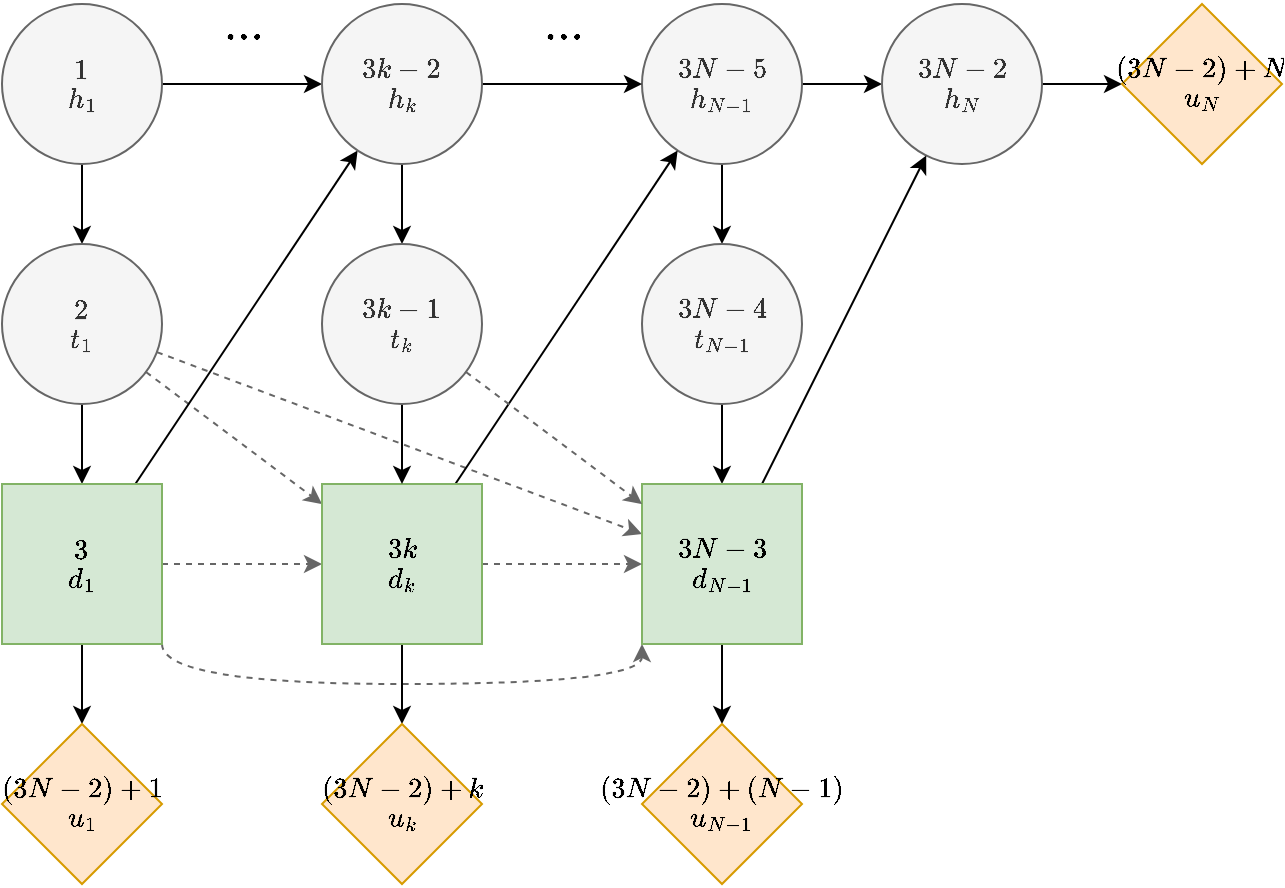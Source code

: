 <mxfile version="13.3.9" type="device"><diagram id="PqFtjmOYWVtcGjb9pnZ_" name="Page-1"><mxGraphModel dx="1422" dy="881" grid="1" gridSize="10" guides="1" tooltips="1" connect="1" arrows="1" fold="1" page="1" pageScale="1" pageWidth="850" pageHeight="1100" math="1" shadow="0"><root><mxCell id="0"/><mxCell id="1" parent="0"/><mxCell id="3s6wBR-B6PYDqLRQZSxy-1" style="edgeStyle=orthogonalEdgeStyle;rounded=0;orthogonalLoop=1;jettySize=auto;html=1;curved=1;" edge="1" parent="1" source="3s6wBR-B6PYDqLRQZSxy-3" target="3s6wBR-B6PYDqLRQZSxy-13"><mxGeometry relative="1" as="geometry"/></mxCell><mxCell id="3s6wBR-B6PYDqLRQZSxy-2" style="edgeStyle=none;rounded=0;orthogonalLoop=1;jettySize=auto;html=1;fontSize=20;" edge="1" parent="1" source="3s6wBR-B6PYDqLRQZSxy-3" target="3s6wBR-B6PYDqLRQZSxy-29"><mxGeometry relative="1" as="geometry"/></mxCell><mxCell id="3s6wBR-B6PYDqLRQZSxy-3" value="`1`&lt;br&gt;`h_1`" style="ellipse;whiteSpace=wrap;html=1;aspect=fixed;fillColor=#f5f5f5;strokeColor=#666666;fontColor=#333333;" vertex="1" parent="1"><mxGeometry x="40" y="40" width="80" height="80" as="geometry"/></mxCell><mxCell id="3s6wBR-B6PYDqLRQZSxy-4" style="edgeStyle=orthogonalEdgeStyle;rounded=0;orthogonalLoop=1;jettySize=auto;html=1;curved=1;" edge="1" parent="1" source="3s6wBR-B6PYDqLRQZSxy-6" target="3s6wBR-B6PYDqLRQZSxy-8"><mxGeometry relative="1" as="geometry"/></mxCell><mxCell id="3s6wBR-B6PYDqLRQZSxy-5" style="edgeStyle=orthogonalEdgeStyle;rounded=0;orthogonalLoop=1;jettySize=auto;html=1;curved=1;" edge="1" parent="1" source="3s6wBR-B6PYDqLRQZSxy-6" target="3s6wBR-B6PYDqLRQZSxy-15"><mxGeometry relative="1" as="geometry"/></mxCell><mxCell id="3s6wBR-B6PYDqLRQZSxy-6" value="`3N-5`&lt;br&gt;`h_{N-1}`" style="ellipse;whiteSpace=wrap;html=1;aspect=fixed;fillColor=#f5f5f5;strokeColor=#666666;fontColor=#333333;" vertex="1" parent="1"><mxGeometry x="360" y="40" width="80" height="80" as="geometry"/></mxCell><mxCell id="3s6wBR-B6PYDqLRQZSxy-7" style="edgeStyle=orthogonalEdgeStyle;rounded=0;orthogonalLoop=1;jettySize=auto;html=1;curved=1;" edge="1" parent="1" source="3s6wBR-B6PYDqLRQZSxy-8" target="3s6wBR-B6PYDqLRQZSxy-9"><mxGeometry relative="1" as="geometry"/></mxCell><mxCell id="3s6wBR-B6PYDqLRQZSxy-8" value="`3N-2`&lt;br&gt;`h_N`" style="ellipse;whiteSpace=wrap;html=1;aspect=fixed;fillColor=#f5f5f5;strokeColor=#666666;fontColor=#333333;" vertex="1" parent="1"><mxGeometry x="480" y="40" width="80" height="80" as="geometry"/></mxCell><mxCell id="3s6wBR-B6PYDqLRQZSxy-9" value="`(3N-2)+N&lt;br&gt;`&lt;br&gt;`u_N`" style="rhombus;whiteSpace=wrap;html=1;fontFamily=Helvetica;fontSize=12;fontColor=#000000;align=center;strokeColor=#d79b00;fillColor=#ffe6cc;" vertex="1" parent="1"><mxGeometry x="600" y="40" width="80" height="80" as="geometry"/></mxCell><mxCell id="3s6wBR-B6PYDqLRQZSxy-10" style="edgeStyle=orthogonalEdgeStyle;rounded=0;orthogonalLoop=1;jettySize=auto;html=1;curved=1;" edge="1" parent="1" source="3s6wBR-B6PYDqLRQZSxy-13" target="3s6wBR-B6PYDqLRQZSxy-21"><mxGeometry relative="1" as="geometry"/></mxCell><mxCell id="3s6wBR-B6PYDqLRQZSxy-11" style="edgeStyle=none;rounded=0;orthogonalLoop=1;jettySize=auto;html=1;fontSize=20;dashed=1;fillColor=#f5f5f5;strokeColor=#666666;" edge="1" parent="1" source="3s6wBR-B6PYDqLRQZSxy-13" target="3s6wBR-B6PYDqLRQZSxy-24"><mxGeometry relative="1" as="geometry"/></mxCell><mxCell id="3s6wBR-B6PYDqLRQZSxy-12" style="edgeStyle=none;rounded=0;orthogonalLoop=1;jettySize=auto;html=1;fontSize=20;dashed=1;fillColor=#f5f5f5;strokeColor=#666666;" edge="1" parent="1" source="3s6wBR-B6PYDqLRQZSxy-13" target="3s6wBR-B6PYDqLRQZSxy-34"><mxGeometry relative="1" as="geometry"/></mxCell><mxCell id="3s6wBR-B6PYDqLRQZSxy-13" value="&lt;div&gt;`2`&lt;/div&gt;&lt;div&gt;`t_1`&lt;br&gt;&lt;/div&gt;" style="ellipse;whiteSpace=wrap;html=1;aspect=fixed;fillColor=#f5f5f5;strokeColor=#666666;fontColor=#333333;" vertex="1" parent="1"><mxGeometry x="40" y="160" width="80" height="80" as="geometry"/></mxCell><mxCell id="3s6wBR-B6PYDqLRQZSxy-14" style="edgeStyle=orthogonalEdgeStyle;rounded=0;orthogonalLoop=1;jettySize=auto;html=1;curved=1;" edge="1" parent="1" source="3s6wBR-B6PYDqLRQZSxy-15" target="3s6wBR-B6PYDqLRQZSxy-24"><mxGeometry relative="1" as="geometry"/></mxCell><mxCell id="3s6wBR-B6PYDqLRQZSxy-15" value="`3N-4`&lt;br&gt;`t_{N-1}`" style="ellipse;whiteSpace=wrap;html=1;aspect=fixed;fillColor=#f5f5f5;strokeColor=#666666;fontColor=#333333;" vertex="1" parent="1"><mxGeometry x="360" y="160" width="80" height="80" as="geometry"/></mxCell><mxCell id="3s6wBR-B6PYDqLRQZSxy-16" style="edgeStyle=orthogonalEdgeStyle;rounded=0;orthogonalLoop=1;jettySize=auto;html=1;curved=1;" edge="1" parent="1" source="3s6wBR-B6PYDqLRQZSxy-21" target="3s6wBR-B6PYDqLRQZSxy-25"><mxGeometry relative="1" as="geometry"/></mxCell><mxCell id="3s6wBR-B6PYDqLRQZSxy-17" style="edgeStyle=orthogonalEdgeStyle;rounded=0;orthogonalLoop=1;jettySize=auto;html=1;exitX=1;exitY=1;exitDx=0;exitDy=0;entryX=0;entryY=1;entryDx=0;entryDy=0;curved=1;dashed=1;fillColor=#f5f5f5;strokeColor=#666666;" edge="1" parent="1" source="3s6wBR-B6PYDqLRQZSxy-21" target="3s6wBR-B6PYDqLRQZSxy-24"><mxGeometry relative="1" as="geometry"/></mxCell><mxCell id="3s6wBR-B6PYDqLRQZSxy-18" style="edgeStyle=none;rounded=0;orthogonalLoop=1;jettySize=auto;html=1;fontSize=20;dashed=1;fillColor=#f5f5f5;strokeColor=#666666;" edge="1" parent="1" source="3s6wBR-B6PYDqLRQZSxy-21" target="3s6wBR-B6PYDqLRQZSxy-34"><mxGeometry relative="1" as="geometry"/></mxCell><mxCell id="3s6wBR-B6PYDqLRQZSxy-19" value="`\ldots`" style="edgeLabel;html=1;align=center;verticalAlign=middle;resizable=0;points=[];fontSize=20;" vertex="1" connectable="0" parent="3s6wBR-B6PYDqLRQZSxy-18"><mxGeometry x="-0.271" y="1" relative="1" as="geometry"><mxPoint x="11.03" y="-269" as="offset"/></mxGeometry></mxCell><mxCell id="3s6wBR-B6PYDqLRQZSxy-20" style="edgeStyle=none;rounded=0;orthogonalLoop=1;jettySize=auto;html=1;fontSize=20;" edge="1" parent="1" source="3s6wBR-B6PYDqLRQZSxy-21" target="3s6wBR-B6PYDqLRQZSxy-29"><mxGeometry relative="1" as="geometry"/></mxCell><mxCell id="3s6wBR-B6PYDqLRQZSxy-21" value="`3`&lt;br&gt;`d_1`" style="whiteSpace=wrap;html=1;aspect=fixed;fontFamily=Helvetica;fontSize=12;fontColor=#000000;align=center;strokeColor=#82b366;fillColor=#d5e8d4;" vertex="1" parent="1"><mxGeometry x="40" y="280" width="80" height="80" as="geometry"/></mxCell><mxCell id="3s6wBR-B6PYDqLRQZSxy-22" style="edgeStyle=orthogonalEdgeStyle;rounded=0;orthogonalLoop=1;jettySize=auto;html=1;curved=1;" edge="1" parent="1" source="3s6wBR-B6PYDqLRQZSxy-24" target="3s6wBR-B6PYDqLRQZSxy-26"><mxGeometry relative="1" as="geometry"/></mxCell><mxCell id="3s6wBR-B6PYDqLRQZSxy-23" style="edgeStyle=none;rounded=0;orthogonalLoop=1;jettySize=auto;html=1;fontSize=20;" edge="1" parent="1" source="3s6wBR-B6PYDqLRQZSxy-24" target="3s6wBR-B6PYDqLRQZSxy-8"><mxGeometry relative="1" as="geometry"/></mxCell><mxCell id="3s6wBR-B6PYDqLRQZSxy-24" value="`3N-3`&lt;br&gt;`d_{N-1}`" style="whiteSpace=wrap;html=1;aspect=fixed;fontFamily=Helvetica;fontSize=12;fontColor=#000000;align=center;strokeColor=#82b366;fillColor=#d5e8d4;" vertex="1" parent="1"><mxGeometry x="360" y="280" width="80" height="80" as="geometry"/></mxCell><mxCell id="3s6wBR-B6PYDqLRQZSxy-25" value="`(3N-2)+1`&lt;br&gt;`u_1`" style="rhombus;whiteSpace=wrap;html=1;fontFamily=Helvetica;fontSize=12;fontColor=#000000;align=center;strokeColor=#d79b00;fillColor=#ffe6cc;" vertex="1" parent="1"><mxGeometry x="40" y="400" width="80" height="80" as="geometry"/></mxCell><mxCell id="3s6wBR-B6PYDqLRQZSxy-26" value="`(3N-2)+(N-1)`&lt;br&gt;`u_{N-1}`" style="rhombus;whiteSpace=wrap;html=1;fontFamily=Helvetica;fontSize=12;fontColor=#000000;align=center;strokeColor=#d79b00;fillColor=#ffe6cc;" vertex="1" parent="1"><mxGeometry x="360" y="400" width="80" height="80" as="geometry"/></mxCell><mxCell id="3s6wBR-B6PYDqLRQZSxy-27" style="edgeStyle=none;rounded=0;orthogonalLoop=1;jettySize=auto;html=1;fontSize=20;" edge="1" parent="1" source="3s6wBR-B6PYDqLRQZSxy-29" target="3s6wBR-B6PYDqLRQZSxy-6"><mxGeometry relative="1" as="geometry"/></mxCell><mxCell id="3s6wBR-B6PYDqLRQZSxy-28" style="edgeStyle=none;rounded=0;orthogonalLoop=1;jettySize=auto;html=1;fontSize=20;" edge="1" parent="1" source="3s6wBR-B6PYDqLRQZSxy-29" target="3s6wBR-B6PYDqLRQZSxy-38"><mxGeometry relative="1" as="geometry"/></mxCell><mxCell id="3s6wBR-B6PYDqLRQZSxy-29" value="`3k-2`&lt;br&gt;`h_k`" style="ellipse;whiteSpace=wrap;html=1;aspect=fixed;fillColor=#f5f5f5;strokeColor=#666666;fontColor=#333333;" vertex="1" parent="1"><mxGeometry x="200" y="40" width="80" height="80" as="geometry"/></mxCell><mxCell id="3s6wBR-B6PYDqLRQZSxy-30" style="edgeStyle=none;rounded=0;orthogonalLoop=1;jettySize=auto;html=1;fontSize=20;" edge="1" parent="1" source="3s6wBR-B6PYDqLRQZSxy-34" target="3s6wBR-B6PYDqLRQZSxy-35"><mxGeometry relative="1" as="geometry"/></mxCell><mxCell id="3s6wBR-B6PYDqLRQZSxy-31" style="edgeStyle=none;rounded=0;orthogonalLoop=1;jettySize=auto;html=1;fontSize=20;dashed=1;fillColor=#f5f5f5;strokeColor=#666666;" edge="1" parent="1" source="3s6wBR-B6PYDqLRQZSxy-34" target="3s6wBR-B6PYDqLRQZSxy-24"><mxGeometry relative="1" as="geometry"/></mxCell><mxCell id="3s6wBR-B6PYDqLRQZSxy-32" value="`\ldots`" style="edgeLabel;html=1;align=center;verticalAlign=middle;resizable=0;points=[];fontSize=20;" vertex="1" connectable="0" parent="3s6wBR-B6PYDqLRQZSxy-31"><mxGeometry x="0.229" relative="1" as="geometry"><mxPoint x="-8.97" y="-270" as="offset"/></mxGeometry></mxCell><mxCell id="3s6wBR-B6PYDqLRQZSxy-33" style="edgeStyle=none;rounded=0;orthogonalLoop=1;jettySize=auto;html=1;fontSize=20;" edge="1" parent="1" source="3s6wBR-B6PYDqLRQZSxy-34" target="3s6wBR-B6PYDqLRQZSxy-6"><mxGeometry relative="1" as="geometry"/></mxCell><mxCell id="3s6wBR-B6PYDqLRQZSxy-34" value="&lt;div&gt;`3k`&lt;/div&gt;&lt;div&gt;`d_k`&lt;br&gt;&lt;/div&gt;" style="whiteSpace=wrap;html=1;aspect=fixed;fontFamily=Helvetica;fontSize=12;fontColor=#000000;align=center;strokeColor=#82b366;fillColor=#d5e8d4;" vertex="1" parent="1"><mxGeometry x="200" y="280" width="80" height="80" as="geometry"/></mxCell><mxCell id="3s6wBR-B6PYDqLRQZSxy-35" value="&lt;div&gt;`(3N-2)+k`&lt;/div&gt;&lt;div&gt;`u_k`&lt;br&gt;&lt;/div&gt;" style="rhombus;whiteSpace=wrap;html=1;fontFamily=Helvetica;fontSize=12;fontColor=#000000;align=center;strokeColor=#d79b00;fillColor=#ffe6cc;" vertex="1" parent="1"><mxGeometry x="200" y="400" width="80" height="80" as="geometry"/></mxCell><mxCell id="3s6wBR-B6PYDqLRQZSxy-36" style="edgeStyle=none;rounded=0;orthogonalLoop=1;jettySize=auto;html=1;fontSize=20;" edge="1" parent="1" source="3s6wBR-B6PYDqLRQZSxy-38" target="3s6wBR-B6PYDqLRQZSxy-34"><mxGeometry relative="1" as="geometry"/></mxCell><mxCell id="3s6wBR-B6PYDqLRQZSxy-37" style="edgeStyle=none;rounded=0;orthogonalLoop=1;jettySize=auto;html=1;fontSize=20;dashed=1;fillColor=#f5f5f5;strokeColor=#666666;" edge="1" parent="1" source="3s6wBR-B6PYDqLRQZSxy-38" target="3s6wBR-B6PYDqLRQZSxy-24"><mxGeometry relative="1" as="geometry"/></mxCell><mxCell id="3s6wBR-B6PYDqLRQZSxy-38" value="`3k-1`&lt;br&gt;`t_k`" style="ellipse;whiteSpace=wrap;html=1;aspect=fixed;fillColor=#f5f5f5;strokeColor=#666666;fontColor=#333333;" vertex="1" parent="1"><mxGeometry x="200" y="160" width="80" height="80" as="geometry"/></mxCell></root></mxGraphModel></diagram></mxfile>